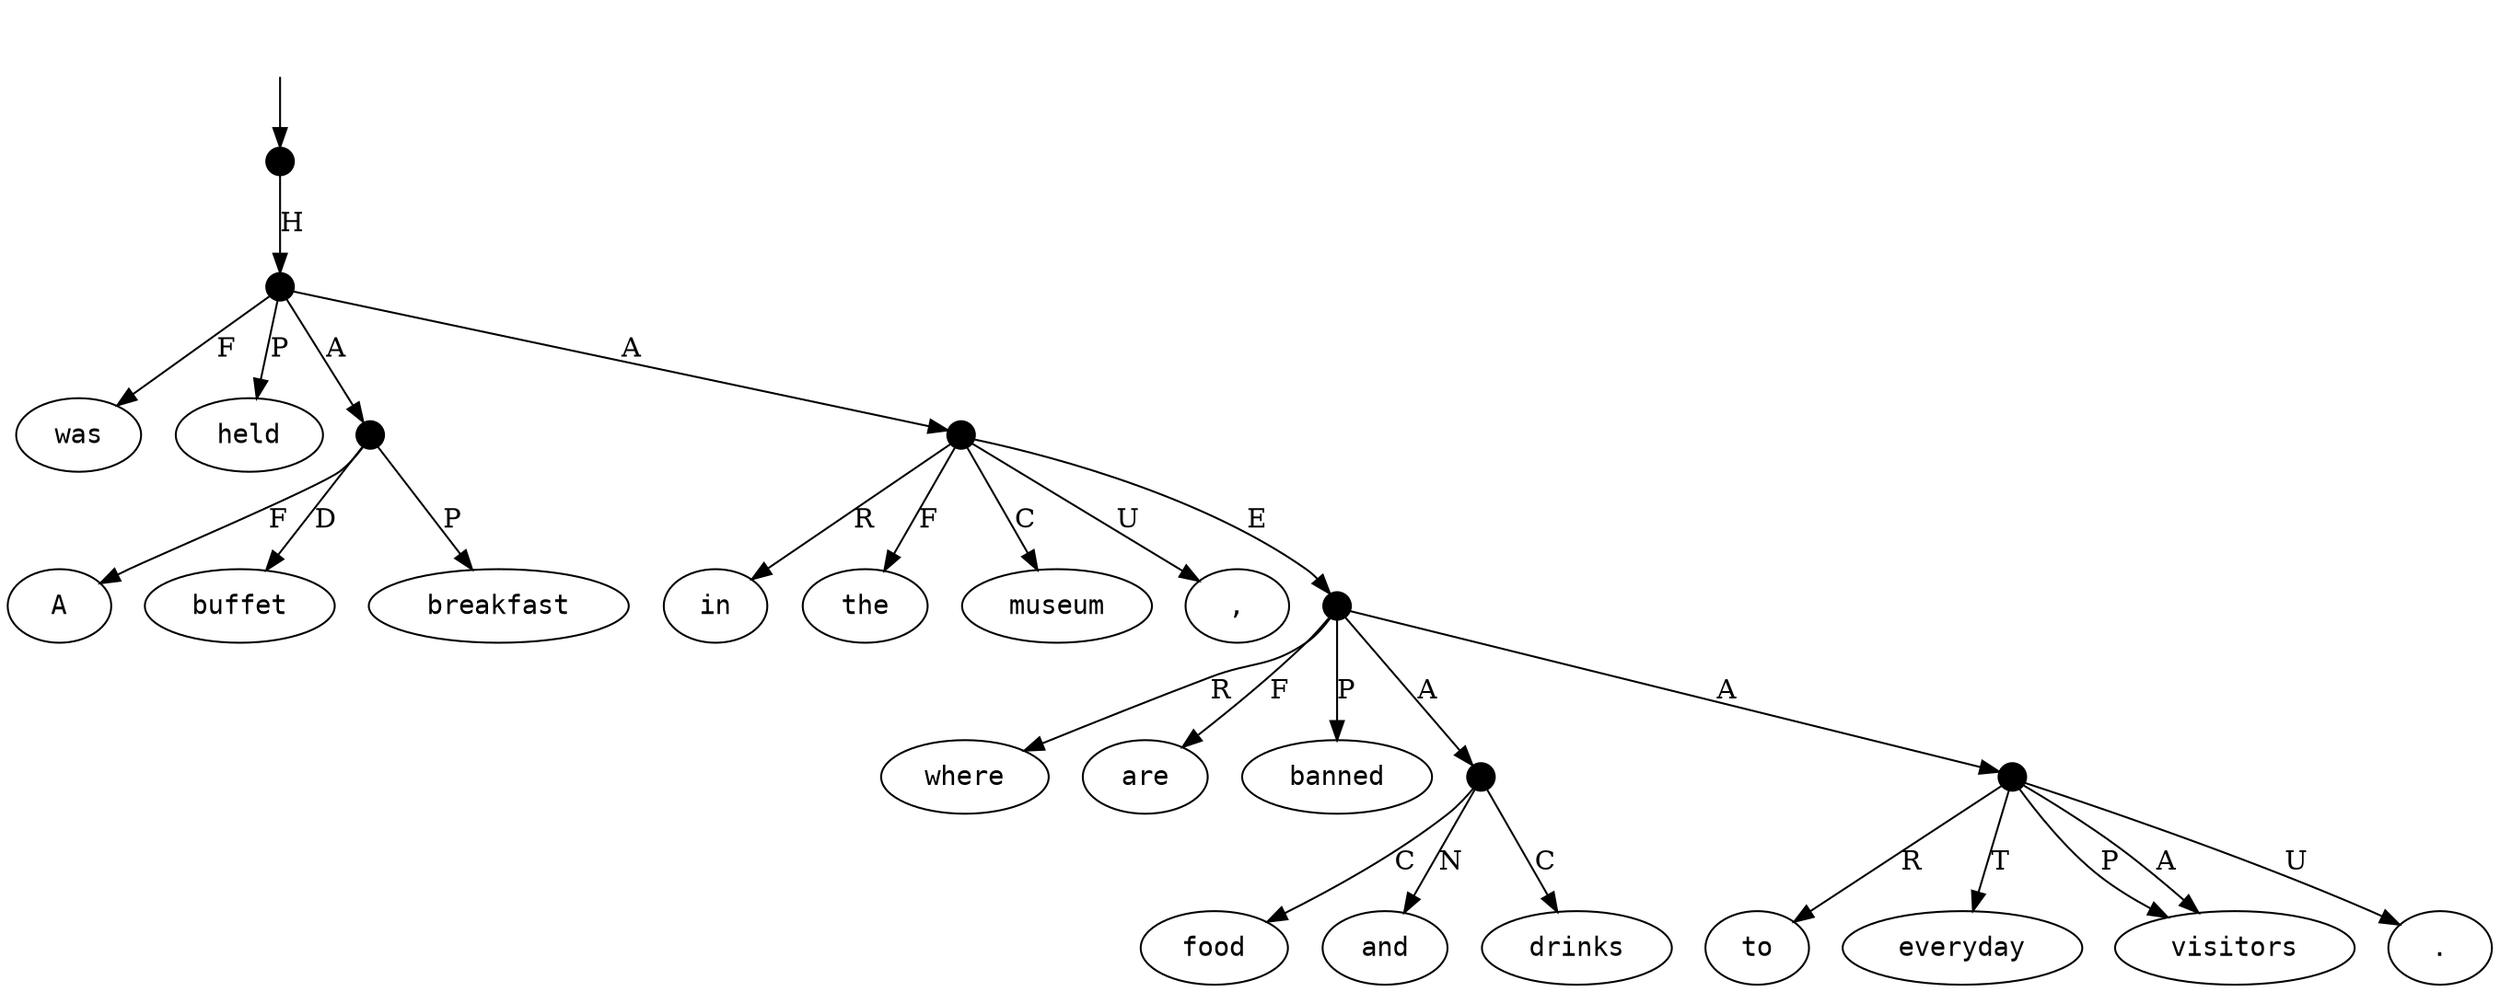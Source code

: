 digraph "20010011" {
  top [ style=invis ];
  top -> 20;
  0 [ label=<<table align="center" border="0" cellspacing="0"><tr><td colspan="2"><font face="Courier">A</font></td></tr></table>> ];
  1 [ label=<<table align="center" border="0" cellspacing="0"><tr><td colspan="2"><font face="Courier">buffet</font></td></tr></table>> ];
  2 [ label=<<table align="center" border="0" cellspacing="0"><tr><td colspan="2"><font face="Courier">breakfast</font></td></tr></table>> ];
  3 [ label=<<table align="center" border="0" cellspacing="0"><tr><td colspan="2"><font face="Courier">was</font></td></tr></table>> ];
  4 [ label=<<table align="center" border="0" cellspacing="0"><tr><td colspan="2"><font face="Courier">held</font></td></tr></table>> ];
  5 [ label=<<table align="center" border="0" cellspacing="0"><tr><td colspan="2"><font face="Courier">in</font></td></tr></table>> ];
  6 [ label=<<table align="center" border="0" cellspacing="0"><tr><td colspan="2"><font face="Courier">the</font></td></tr></table>> ];
  7 [ label=<<table align="center" border="0" cellspacing="0"><tr><td colspan="2"><font face="Courier">museum</font></td></tr></table>> ];
  8 [ label=<<table align="center" border="0" cellspacing="0"><tr><td colspan="2"><font face="Courier">,</font></td></tr></table>> ];
  9 [ label=<<table align="center" border="0" cellspacing="0"><tr><td colspan="2"><font face="Courier">where</font></td></tr></table>> ];
  10 [ label=<<table align="center" border="0" cellspacing="0"><tr><td colspan="2"><font face="Courier">food</font></td></tr></table>> ];
  11 [ label=<<table align="center" border="0" cellspacing="0"><tr><td colspan="2"><font face="Courier">and</font></td></tr></table>> ];
  12 [ label=<<table align="center" border="0" cellspacing="0"><tr><td colspan="2"><font face="Courier">drinks</font></td></tr></table>> ];
  13 [ label=<<table align="center" border="0" cellspacing="0"><tr><td colspan="2"><font face="Courier">are</font></td></tr></table>> ];
  14 [ label=<<table align="center" border="0" cellspacing="0"><tr><td colspan="2"><font face="Courier">banned</font></td></tr></table>> ];
  15 [ label=<<table align="center" border="0" cellspacing="0"><tr><td colspan="2"><font face="Courier">to</font></td></tr></table>> ];
  16 [ label=<<table align="center" border="0" cellspacing="0"><tr><td colspan="2"><font face="Courier">everyday</font></td></tr></table>> ];
  17 [ label=<<table align="center" border="0" cellspacing="0"><tr><td colspan="2"><font face="Courier">visitors</font></td></tr></table>> ];
  18 [ label=<<table align="center" border="0" cellspacing="0"><tr><td colspan="2"><font face="Courier">.</font></td></tr></table>> ];
  19 [ shape=point, width=0.2 ];
  20 [ shape=point, width=0.2 ];
  21 [ shape=point, width=0.2 ];
  22 [ shape=point, width=0.2 ];
  23 [ shape=point, width=0.2 ];
  24 [ shape=point, width=0.2 ];
  25 [ shape=point, width=0.2 ];
  22 -> 6 [ label="F" ];
  23 -> 13 [ label="F" ];
  21 -> 3 [ label="F" ];
  19 -> 0 [ label="F" ];
  21 -> 19 [ label="A" ];
  23 -> 14 [ label="P" ];
  22 -> 7 [ label="C" ];
  19 -> 1 [ label="D" ];
  23 -> 9 [ label="R" ];
  20 -> 21 [ label="H" ];
  25 -> 17 [ label="P" ];
  22 -> 5 [ label="R" ];
  25 -> 15 [ label="R" ];
  25 -> 18 [ label="U" ];
  22 -> 23 [ label="E" ];
  23 -> 25 [ label="A" ];
  23 -> 24 [ label="A" ];
  21 -> 4 [ label="P" ];
  25 -> 16 [ label="T" ];
  24 -> 12 [ label="C" ];
  19 -> 2 [ label="P" ];
  21 -> 22 [ label="A" ];
  22 -> 8 [ label="U" ];
  25 -> 17 [ label="A" ];
  24 -> 11 [ label="N" ];
  24 -> 10 [ label="C" ];
}

